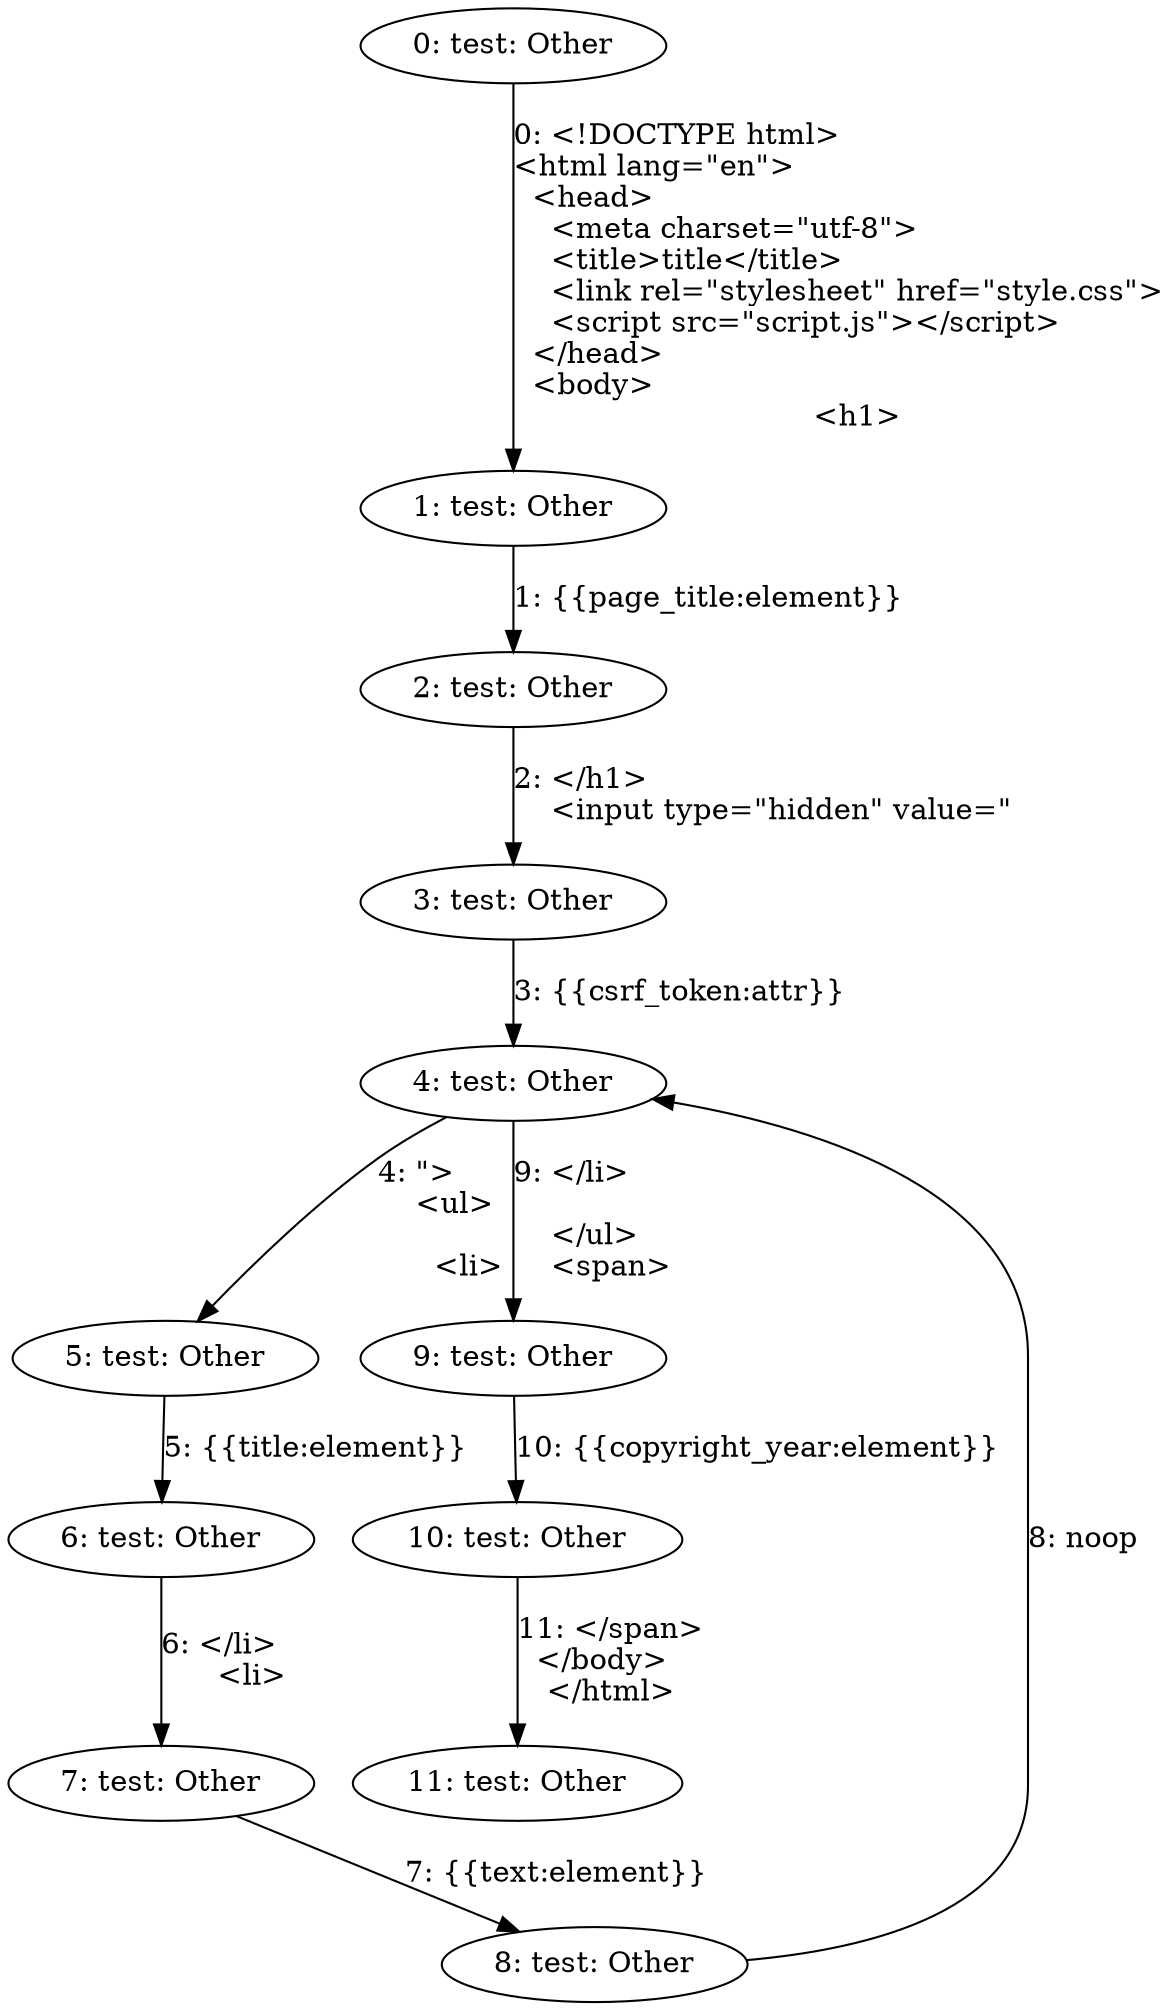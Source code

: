 digraph {
    0 [ label = "0: test: Other" ]
    1 [ label = "1: test: Other" ]
    2 [ label = "2: test: Other" ]
    3 [ label = "3: test: Other" ]
    4 [ label = "4: test: Other" ]
    5 [ label = "5: test: Other" ]
    6 [ label = "6: test: Other" ]
    7 [ label = "7: test: Other" ]
    8 [ label = "8: test: Other" ]
    9 [ label = "9: test: Other" ]
    10 [ label = "10: test: Other" ]
    11 [ label = "11: test: Other" ]
    0 -> 1 [ label = "0: <!DOCTYPE html>\l<html lang=\"en\">\l  <head>\l    <meta charset=\"utf-8\">\l    <title>title</title>\l    <link rel=\"stylesheet\" href=\"style.css\">\l    <script src=\"script.js\"></script>\l  </head>\l  <body>\l    <h1>" ]
    1 -> 2 [ label = "1: {{page_title:element}}" ]
    2 -> 3 [ label = "2: </h1>\l    <input type=\"hidden\" value=\"" ]
    3 -> 4 [ label = "3: {{csrf_token:attr}}" ]
    4 -> 5 [ label = "4: \">\l    <ul>\l    \l      <li>" ]
    5 -> 6 [ label = "5: {{title:element}}" ]
    6 -> 7 [ label = "6: </li>\l      <li>" ]
    7 -> 8 [ label = "7: {{text:element}}" ]
    8 -> 4 [ label = "8: noop" ]
    4 -> 9 [ label = "9: </li>\l    \l    </ul>\l    <span>" ]
    9 -> 10 [ label = "10: {{copyright_year:element}}" ]
    10 -> 11 [ label = "11: </span>\l  </body>\l</html>" ]
}
